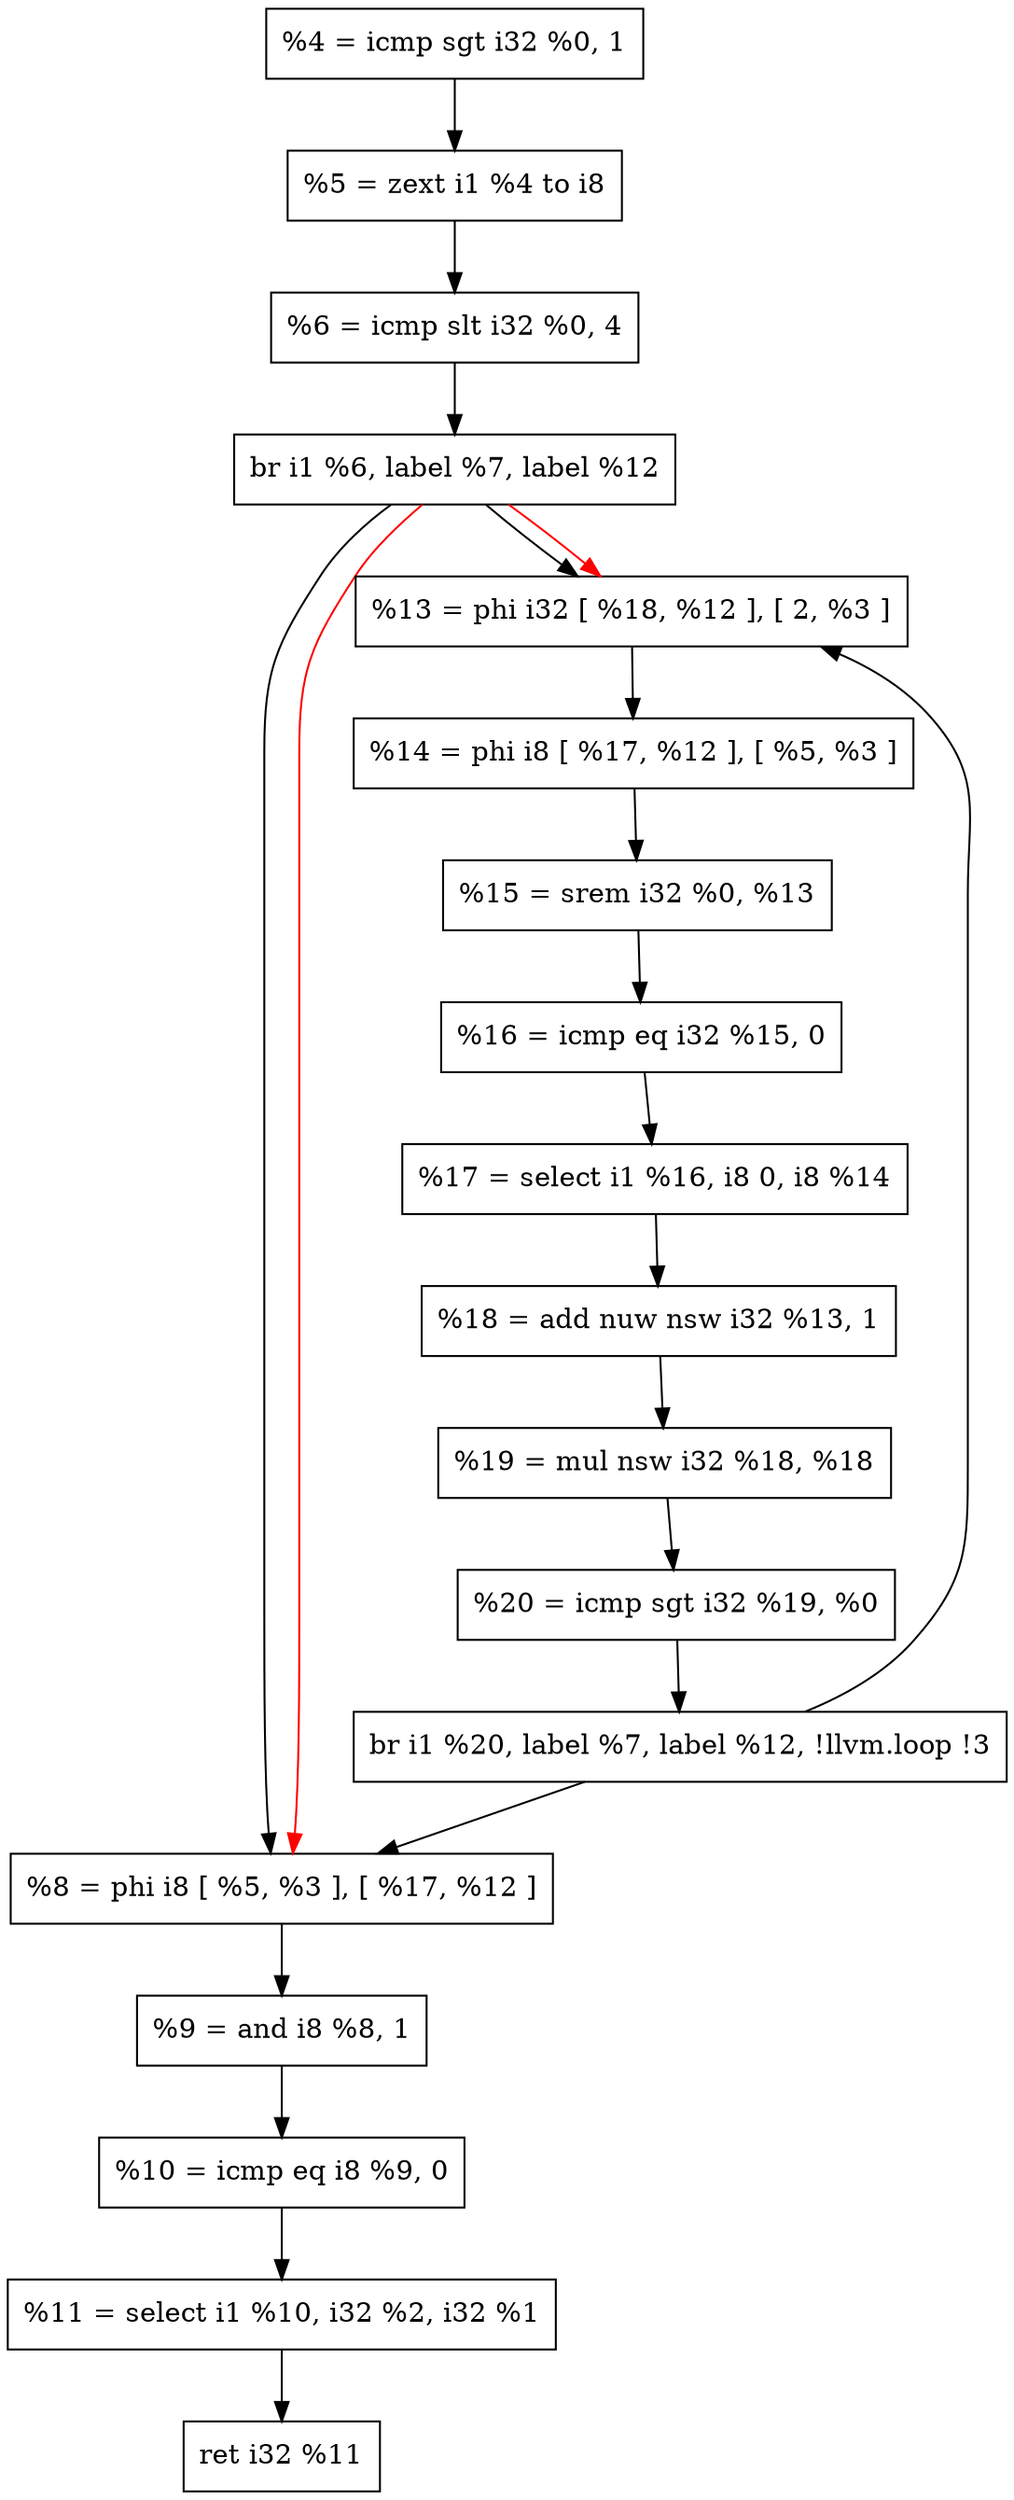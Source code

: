 digraph "DFG for'_Z6x_or_yiii' function" {
Node0x55ad3df2a950[shape=record, label="  %4 = icmp sgt i32 %0, 1"];
Node0x55ad3df2aa30[shape=record, label="  %5 = zext i1 %4 to i8"];
Node0x55ad3df2ab50[shape=record, label="  %6 = icmp slt i32 %0, 4"];
Node0x55ad3df2ac50[shape=record, label="  br i1 %6, label %7, label %12"];
Node0x55ad3df2ad20[shape=record, label="  %8 = phi i8 [ %5, %3 ], [ %17, %12 ]"];
Node0x55ad3df2ae00[shape=record, label="  %9 = and i8 %8, 1"];
Node0x55ad3df2aee0[shape=record, label="  %10 = icmp eq i8 %9, 0"];
Node0x55ad3df2afc0[shape=record, label="  %11 = select i1 %10, i32 %2, i32 %1"];
Node0x55ad3df2b0a0[shape=record, label="  ret i32 %11"];
Node0x55ad3df2b180[shape=record, label="  %13 = phi i32 [ %18, %12 ], [ 2, %3 ]"];
Node0x55ad3df2b260[shape=record, label="  %14 = phi i8 [ %17, %12 ], [ %5, %3 ]"];
Node0x55ad3df2b340[shape=record, label="  %15 = srem i32 %0, %13"];
Node0x55ad3df2b420[shape=record, label="  %16 = icmp eq i32 %15, 0"];
Node0x55ad3df2b500[shape=record, label="  %17 = select i1 %16, i8 0, i8 %14"];
Node0x55ad3df2b5e0[shape=record, label="  %18 = add nuw nsw i32 %13, 1"];
Node0x55ad3df2b6c0[shape=record, label="  %19 = mul nsw i32 %18, %18"];
Node0x55ad3df2b7a0[shape=record, label="  %20 = icmp sgt i32 %19, %0"];
Node0x55ad3df2b880[shape=record, label="  br i1 %20, label %7, label %12, !llvm.loop !3"];
Node0x55ad3df2a950 -> Node0x55ad3df2aa30
Node0x55ad3df2aa30 -> Node0x55ad3df2ab50
Node0x55ad3df2ab50 -> Node0x55ad3df2ac50
Node0x55ad3df2ac50 -> Node0x55ad3df2ad20
Node0x55ad3df2ac50 -> Node0x55ad3df2b180
Node0x55ad3df2ad20 -> Node0x55ad3df2ae00
Node0x55ad3df2ae00 -> Node0x55ad3df2aee0
Node0x55ad3df2aee0 -> Node0x55ad3df2afc0
Node0x55ad3df2afc0 -> Node0x55ad3df2b0a0
Node0x55ad3df2b180 -> Node0x55ad3df2b260
Node0x55ad3df2b260 -> Node0x55ad3df2b340
Node0x55ad3df2b340 -> Node0x55ad3df2b420
Node0x55ad3df2b420 -> Node0x55ad3df2b500
Node0x55ad3df2b500 -> Node0x55ad3df2b5e0
Node0x55ad3df2b5e0 -> Node0x55ad3df2b6c0
Node0x55ad3df2b6c0 -> Node0x55ad3df2b7a0
Node0x55ad3df2b7a0 -> Node0x55ad3df2b880
Node0x55ad3df2b880 -> Node0x55ad3df2ad20
Node0x55ad3df2b880 -> Node0x55ad3df2b180
edge [color=red]
Node0x55ad3df2ac50 -> Node0x55ad3df2ad20
Node0x55ad3df2ac50 -> Node0x55ad3df2b180
}